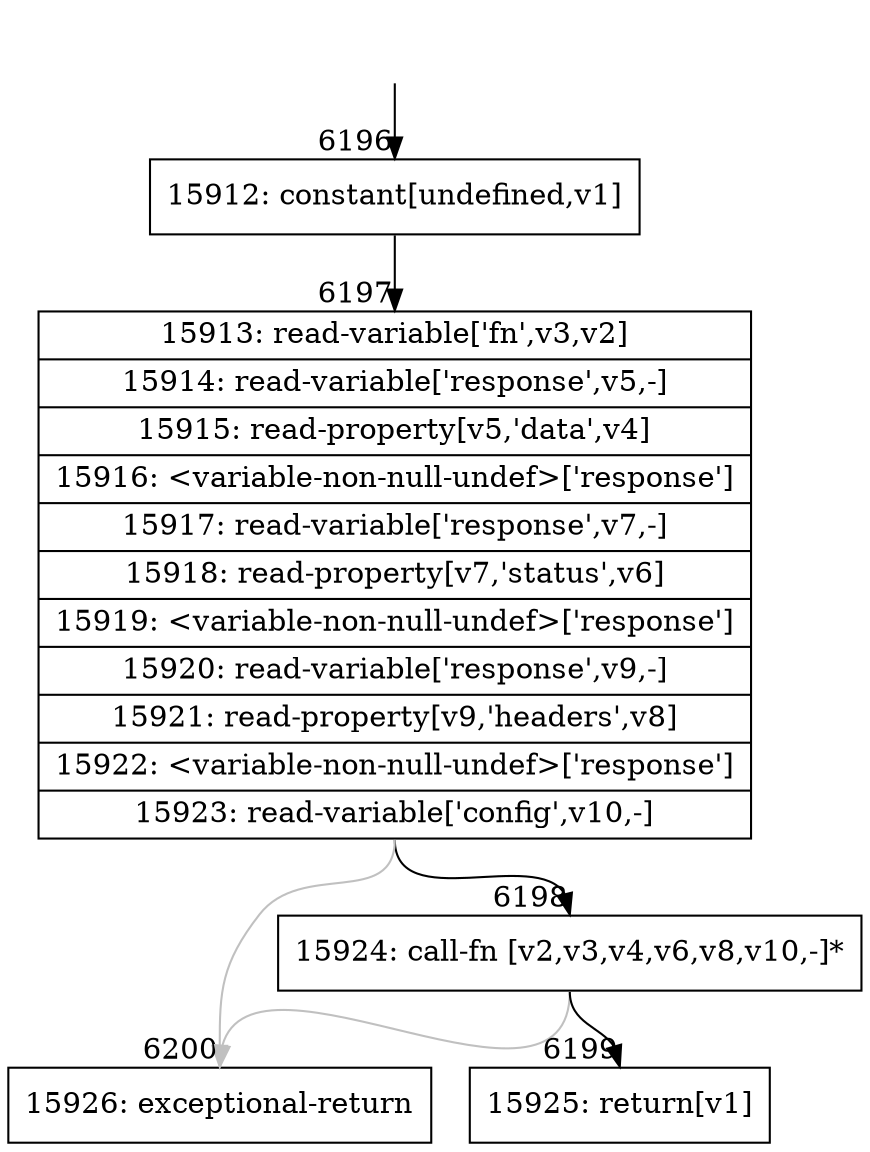 digraph {
rankdir="TD"
BB_entry466[shape=none,label=""];
BB_entry466 -> BB6196 [tailport=s, headport=n, headlabel="    6196"]
BB6196 [shape=record label="{15912: constant[undefined,v1]}" ] 
BB6196 -> BB6197 [tailport=s, headport=n, headlabel="      6197"]
BB6197 [shape=record label="{15913: read-variable['fn',v3,v2]|15914: read-variable['response',v5,-]|15915: read-property[v5,'data',v4]|15916: \<variable-non-null-undef\>['response']|15917: read-variable['response',v7,-]|15918: read-property[v7,'status',v6]|15919: \<variable-non-null-undef\>['response']|15920: read-variable['response',v9,-]|15921: read-property[v9,'headers',v8]|15922: \<variable-non-null-undef\>['response']|15923: read-variable['config',v10,-]}" ] 
BB6197 -> BB6198 [tailport=s, headport=n, headlabel="      6198"]
BB6197 -> BB6200 [tailport=s, headport=n, color=gray, headlabel="      6200"]
BB6198 [shape=record label="{15924: call-fn [v2,v3,v4,v6,v8,v10,-]*}" ] 
BB6198 -> BB6199 [tailport=s, headport=n, headlabel="      6199"]
BB6198 -> BB6200 [tailport=s, headport=n, color=gray]
BB6199 [shape=record label="{15925: return[v1]}" ] 
BB6200 [shape=record label="{15926: exceptional-return}" ] 
//#$~ 10074
}
